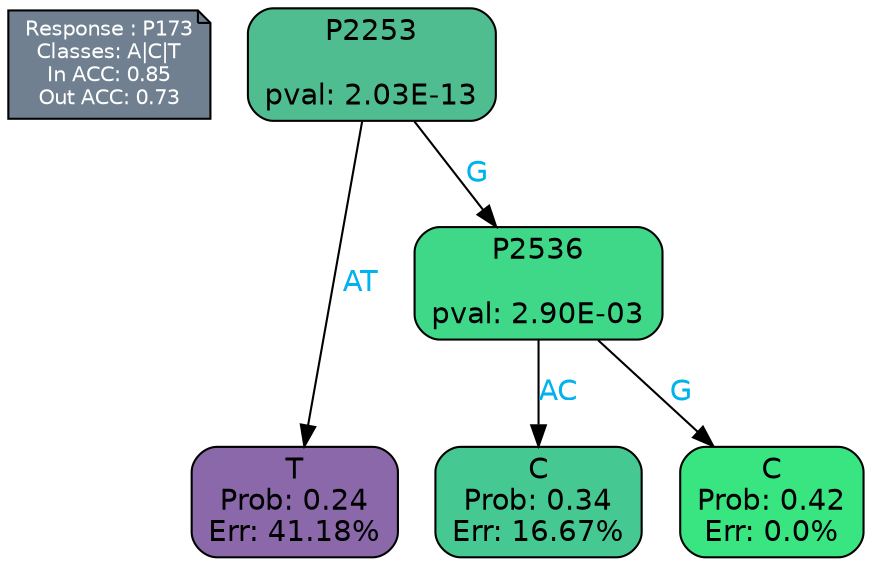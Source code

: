 digraph Tree {
node [shape=box, style="filled, rounded", color="black", fontname=helvetica] ;
graph [ranksep=equally, splines=polylines, bgcolor=transparent, dpi=600] ;
edge [fontname=helvetica] ;
LEGEND [label="Response : P173
Classes: A|C|T
In ACC: 0.85
Out ACC: 0.73
",shape=note,align=left,style=filled,fillcolor="slategray",fontcolor="white",fontsize=10];1 [label="P2253

pval: 2.03E-13", fillcolor="#50bd90"] ;
2 [label="T
Prob: 0.24
Err: 41.18%", fillcolor="#8b68aa"] ;
3 [label="P2536

pval: 2.90E-03", fillcolor="#3ed888"] ;
4 [label="C
Prob: 0.34
Err: 16.67%", fillcolor="#45c891"] ;
5 [label="C
Prob: 0.42
Err: 0.0%", fillcolor="#39e581"] ;
1 -> 2 [label="AT",fontcolor=deepskyblue2] ;
1 -> 3 [label="G",fontcolor=deepskyblue2] ;
3 -> 4 [label="AC",fontcolor=deepskyblue2] ;
3 -> 5 [label="G",fontcolor=deepskyblue2] ;
{rank = same; 2;4;5;}{rank = same; LEGEND;1;}}